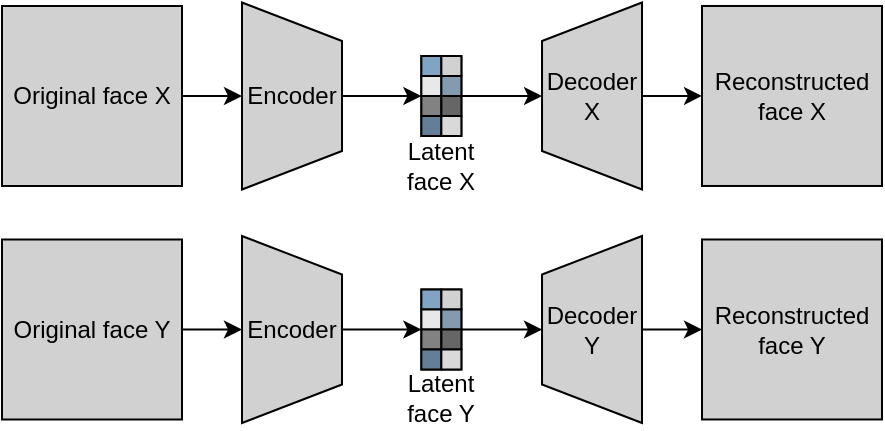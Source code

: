 <mxfile version="12.9.5" type="device"><diagram id="y7gRC29M_PY493ud9Zb6" name="Page-1"><mxGraphModel dx="716" dy="344" grid="1" gridSize="10" guides="1" tooltips="1" connect="1" arrows="1" fold="1" page="1" pageScale="1" pageWidth="827" pageHeight="1169" math="0" shadow="0"><root><mxCell id="0"/><mxCell id="1" parent="0"/><mxCell id="qMYnCC7xkL9lLSI5HF1o-70" style="edgeStyle=orthogonalEdgeStyle;rounded=0;orthogonalLoop=1;jettySize=auto;html=1;exitX=0.5;exitY=0;exitDx=0;exitDy=0;fontSize=12;entryX=0;entryY=0;entryDx=0;entryDy=0;" edge="1" parent="1" source="U1KH_0C5ooZvtmM_2Mrx-11" target="U1KH_0C5ooZvtmM_2Mrx-28"><mxGeometry relative="1" as="geometry"><mxPoint x="430" y="140" as="targetPoint"/></mxGeometry></mxCell><mxCell id="U1KH_0C5ooZvtmM_2Mrx-11" value="" style="verticalLabelPosition=bottom;verticalAlign=top;html=1;shape=trapezoid;perimeter=trapezoidPerimeter;whiteSpace=wrap;size=0.206;arcSize=10;flipV=1;direction=south;fillColor=#D1D1D1;" parent="1" vertex="1"><mxGeometry x="350" y="93.25" width="50" height="93.5" as="geometry"/></mxCell><mxCell id="qMYnCC7xkL9lLSI5HF1o-75" style="edgeStyle=orthogonalEdgeStyle;rounded=0;orthogonalLoop=1;jettySize=auto;html=1;exitX=0.5;exitY=1;exitDx=0;exitDy=0;entryX=0;entryY=0.5;entryDx=0;entryDy=0;fontSize=12;" edge="1" parent="1" source="U1KH_0C5ooZvtmM_2Mrx-17" target="qMYnCC7xkL9lLSI5HF1o-7"><mxGeometry relative="1" as="geometry"/></mxCell><mxCell id="U1KH_0C5ooZvtmM_2Mrx-17" value="" style="verticalLabelPosition=bottom;verticalAlign=top;html=1;shape=trapezoid;perimeter=trapezoidPerimeter;whiteSpace=wrap;size=0.206;arcSize=10;flipV=1;direction=north;fillColor=#D1D1D1;" parent="1" vertex="1"><mxGeometry x="500.01" y="93.25" width="50" height="93.5" as="geometry"/></mxCell><mxCell id="U1KH_0C5ooZvtmM_2Mrx-22" value="" style="rounded=0;whiteSpace=wrap;html=1;" parent="1" vertex="1"><mxGeometry x="439.69" y="120" width="20" height="40" as="geometry"/></mxCell><mxCell id="U1KH_0C5ooZvtmM_2Mrx-24" value="" style="whiteSpace=wrap;html=1;aspect=fixed;fillColor=#81A4C4;" parent="1" vertex="1"><mxGeometry x="439.69" y="120" width="10" height="10" as="geometry"/></mxCell><mxCell id="U1KH_0C5ooZvtmM_2Mrx-25" value="" style="whiteSpace=wrap;html=1;aspect=fixed;fillColor=#D1D1D1;" parent="1" vertex="1"><mxGeometry x="449.69" y="120" width="10" height="10" as="geometry"/></mxCell><mxCell id="U1KH_0C5ooZvtmM_2Mrx-26" value="" style="whiteSpace=wrap;html=1;aspect=fixed;fillColor=#E8E8E8;" parent="1" vertex="1"><mxGeometry x="439.69" y="130" width="10" height="10" as="geometry"/></mxCell><mxCell id="U1KH_0C5ooZvtmM_2Mrx-27" value="" style="whiteSpace=wrap;html=1;aspect=fixed;fillColor=#849AAE;" parent="1" vertex="1"><mxGeometry x="449.69" y="130" width="10" height="10" as="geometry"/></mxCell><mxCell id="U1KH_0C5ooZvtmM_2Mrx-28" value="" style="whiteSpace=wrap;html=1;aspect=fixed;fillColor=#828282;" parent="1" vertex="1"><mxGeometry x="439.69" y="140" width="10" height="10" as="geometry"/></mxCell><mxCell id="qMYnCC7xkL9lLSI5HF1o-74" style="edgeStyle=orthogonalEdgeStyle;rounded=0;orthogonalLoop=1;jettySize=auto;html=1;exitX=1;exitY=0;exitDx=0;exitDy=0;entryX=0.5;entryY=0;entryDx=0;entryDy=0;fontSize=12;" edge="1" parent="1" source="U1KH_0C5ooZvtmM_2Mrx-29" target="U1KH_0C5ooZvtmM_2Mrx-17"><mxGeometry relative="1" as="geometry"><Array as="points"><mxPoint x="470" y="140"/><mxPoint x="470" y="140"/></Array></mxGeometry></mxCell><mxCell id="U1KH_0C5ooZvtmM_2Mrx-29" value="" style="whiteSpace=wrap;html=1;aspect=fixed;fillColor=#666666;" parent="1" vertex="1"><mxGeometry x="449.69" y="140" width="10" height="10" as="geometry"/></mxCell><mxCell id="U1KH_0C5ooZvtmM_2Mrx-30" value="" style="whiteSpace=wrap;html=1;aspect=fixed;fillColor=#637E96;" parent="1" vertex="1"><mxGeometry x="439.69" y="150" width="10" height="10" as="geometry"/></mxCell><mxCell id="U1KH_0C5ooZvtmM_2Mrx-31" value="" style="whiteSpace=wrap;html=1;aspect=fixed;fillColor=#D9D9D9;" parent="1" vertex="1"><mxGeometry x="449.69" y="150" width="10" height="10" as="geometry"/></mxCell><mxCell id="U1KH_0C5ooZvtmM_2Mrx-35" value="Encoder" style="text;html=1;strokeColor=none;fillColor=none;align=center;verticalAlign=middle;whiteSpace=wrap;rounded=0;fontSize=12;" parent="1" vertex="1"><mxGeometry x="350" y="129.99" width="50" height="20" as="geometry"/></mxCell><mxCell id="U1KH_0C5ooZvtmM_2Mrx-36" value="Decoder&lt;br&gt;X" style="text;html=1;strokeColor=none;fillColor=none;align=center;verticalAlign=middle;whiteSpace=wrap;rounded=0;" parent="1" vertex="1"><mxGeometry x="500.02" y="125" width="49.99" height="30" as="geometry"/></mxCell><mxCell id="qMYnCC7xkL9lLSI5HF1o-72" style="edgeStyle=orthogonalEdgeStyle;rounded=0;orthogonalLoop=1;jettySize=auto;html=1;exitX=1;exitY=0.5;exitDx=0;exitDy=0;entryX=0.5;entryY=1;entryDx=0;entryDy=0;fontSize=12;" edge="1" parent="1" source="qMYnCC7xkL9lLSI5HF1o-1" target="U1KH_0C5ooZvtmM_2Mrx-11"><mxGeometry relative="1" as="geometry"/></mxCell><mxCell id="qMYnCC7xkL9lLSI5HF1o-1" value="Original face X" style="whiteSpace=wrap;html=1;aspect=fixed;fillColor=#D1D1D1;" vertex="1" parent="1"><mxGeometry x="230" y="95" width="90" height="90" as="geometry"/></mxCell><mxCell id="qMYnCC7xkL9lLSI5HF1o-7" value="Reconstructed face X" style="whiteSpace=wrap;html=1;aspect=fixed;fillColor=#D1D1D1;" vertex="1" parent="1"><mxGeometry x="580.0" y="94.99" width="90" height="90" as="geometry"/></mxCell><mxCell id="qMYnCC7xkL9lLSI5HF1o-28" value="Latent face X" style="text;html=1;strokeColor=none;fillColor=none;align=center;verticalAlign=middle;whiteSpace=wrap;rounded=0;fontSize=12;" vertex="1" parent="1"><mxGeometry x="429.38" y="160" width="40.62" height="29.13" as="geometry"/></mxCell><mxCell id="qMYnCC7xkL9lLSI5HF1o-76" style="edgeStyle=orthogonalEdgeStyle;rounded=0;orthogonalLoop=1;jettySize=auto;html=1;exitX=0.5;exitY=0;exitDx=0;exitDy=0;fontSize=12;entryX=0;entryY=0;entryDx=0;entryDy=0;" edge="1" parent="1" source="qMYnCC7xkL9lLSI5HF1o-77" target="qMYnCC7xkL9lLSI5HF1o-85"><mxGeometry relative="1" as="geometry"><mxPoint x="430" y="256.75" as="targetPoint"/></mxGeometry></mxCell><mxCell id="qMYnCC7xkL9lLSI5HF1o-77" value="" style="verticalLabelPosition=bottom;verticalAlign=top;html=1;shape=trapezoid;perimeter=trapezoidPerimeter;whiteSpace=wrap;size=0.206;arcSize=10;flipV=1;direction=south;fillColor=#D1D1D1;" vertex="1" parent="1"><mxGeometry x="350" y="210" width="50" height="93.5" as="geometry"/></mxCell><mxCell id="qMYnCC7xkL9lLSI5HF1o-78" style="edgeStyle=orthogonalEdgeStyle;rounded=0;orthogonalLoop=1;jettySize=auto;html=1;exitX=0.5;exitY=1;exitDx=0;exitDy=0;entryX=0;entryY=0.5;entryDx=0;entryDy=0;fontSize=12;" edge="1" parent="1" source="qMYnCC7xkL9lLSI5HF1o-79" target="qMYnCC7xkL9lLSI5HF1o-94"><mxGeometry relative="1" as="geometry"/></mxCell><mxCell id="qMYnCC7xkL9lLSI5HF1o-79" value="" style="verticalLabelPosition=bottom;verticalAlign=top;html=1;shape=trapezoid;perimeter=trapezoidPerimeter;whiteSpace=wrap;size=0.206;arcSize=10;flipV=1;direction=north;fillColor=#D1D1D1;" vertex="1" parent="1"><mxGeometry x="500.01" y="210" width="50" height="93.5" as="geometry"/></mxCell><mxCell id="qMYnCC7xkL9lLSI5HF1o-80" value="" style="rounded=0;whiteSpace=wrap;html=1;" vertex="1" parent="1"><mxGeometry x="439.69" y="236.75" width="20" height="40" as="geometry"/></mxCell><mxCell id="qMYnCC7xkL9lLSI5HF1o-81" value="" style="whiteSpace=wrap;html=1;aspect=fixed;fillColor=#81A4C4;" vertex="1" parent="1"><mxGeometry x="439.69" y="236.75" width="10" height="10" as="geometry"/></mxCell><mxCell id="qMYnCC7xkL9lLSI5HF1o-82" value="" style="whiteSpace=wrap;html=1;aspect=fixed;fillColor=#D1D1D1;" vertex="1" parent="1"><mxGeometry x="449.69" y="236.75" width="10" height="10" as="geometry"/></mxCell><mxCell id="qMYnCC7xkL9lLSI5HF1o-83" value="" style="whiteSpace=wrap;html=1;aspect=fixed;fillColor=#E8E8E8;" vertex="1" parent="1"><mxGeometry x="439.69" y="246.75" width="10" height="10" as="geometry"/></mxCell><mxCell id="qMYnCC7xkL9lLSI5HF1o-84" value="" style="whiteSpace=wrap;html=1;aspect=fixed;fillColor=#849AAE;" vertex="1" parent="1"><mxGeometry x="449.69" y="246.75" width="10" height="10" as="geometry"/></mxCell><mxCell id="qMYnCC7xkL9lLSI5HF1o-85" value="" style="whiteSpace=wrap;html=1;aspect=fixed;fillColor=#828282;" vertex="1" parent="1"><mxGeometry x="439.69" y="256.75" width="10" height="10" as="geometry"/></mxCell><mxCell id="qMYnCC7xkL9lLSI5HF1o-86" style="edgeStyle=orthogonalEdgeStyle;rounded=0;orthogonalLoop=1;jettySize=auto;html=1;exitX=1;exitY=0;exitDx=0;exitDy=0;entryX=0.5;entryY=0;entryDx=0;entryDy=0;fontSize=12;" edge="1" parent="1" source="qMYnCC7xkL9lLSI5HF1o-87" target="qMYnCC7xkL9lLSI5HF1o-79"><mxGeometry relative="1" as="geometry"><Array as="points"><mxPoint x="470" y="256.75"/><mxPoint x="470" y="256.75"/></Array></mxGeometry></mxCell><mxCell id="qMYnCC7xkL9lLSI5HF1o-87" value="" style="whiteSpace=wrap;html=1;aspect=fixed;fillColor=#666666;" vertex="1" parent="1"><mxGeometry x="449.69" y="256.75" width="10" height="10" as="geometry"/></mxCell><mxCell id="qMYnCC7xkL9lLSI5HF1o-88" value="" style="whiteSpace=wrap;html=1;aspect=fixed;fillColor=#637E96;" vertex="1" parent="1"><mxGeometry x="439.69" y="266.75" width="10" height="10" as="geometry"/></mxCell><mxCell id="qMYnCC7xkL9lLSI5HF1o-89" value="" style="whiteSpace=wrap;html=1;aspect=fixed;fillColor=#D9D9D9;" vertex="1" parent="1"><mxGeometry x="449.69" y="266.75" width="10" height="10" as="geometry"/></mxCell><mxCell id="qMYnCC7xkL9lLSI5HF1o-90" value="Encoder" style="text;html=1;strokeColor=none;fillColor=none;align=center;verticalAlign=middle;whiteSpace=wrap;rounded=0;fontSize=12;" vertex="1" parent="1"><mxGeometry x="350" y="246.74" width="50" height="20" as="geometry"/></mxCell><mxCell id="qMYnCC7xkL9lLSI5HF1o-91" value="Decoder&lt;br&gt;Y" style="text;html=1;strokeColor=none;fillColor=none;align=center;verticalAlign=middle;whiteSpace=wrap;rounded=0;" vertex="1" parent="1"><mxGeometry x="500.02" y="241.75" width="49.99" height="30" as="geometry"/></mxCell><mxCell id="qMYnCC7xkL9lLSI5HF1o-92" style="edgeStyle=orthogonalEdgeStyle;rounded=0;orthogonalLoop=1;jettySize=auto;html=1;exitX=1;exitY=0.5;exitDx=0;exitDy=0;entryX=0.5;entryY=1;entryDx=0;entryDy=0;fontSize=12;" edge="1" parent="1" source="qMYnCC7xkL9lLSI5HF1o-93" target="qMYnCC7xkL9lLSI5HF1o-77"><mxGeometry relative="1" as="geometry"/></mxCell><mxCell id="qMYnCC7xkL9lLSI5HF1o-93" value="Original face Y" style="whiteSpace=wrap;html=1;aspect=fixed;fillColor=#D1D1D1;" vertex="1" parent="1"><mxGeometry x="230" y="211.75" width="90" height="90" as="geometry"/></mxCell><mxCell id="qMYnCC7xkL9lLSI5HF1o-94" value="Reconstructed face Y" style="whiteSpace=wrap;html=1;aspect=fixed;fillColor=#D1D1D1;" vertex="1" parent="1"><mxGeometry x="580.0" y="211.74" width="90" height="90" as="geometry"/></mxCell><mxCell id="qMYnCC7xkL9lLSI5HF1o-95" value="Latent face Y" style="text;html=1;strokeColor=none;fillColor=none;align=center;verticalAlign=middle;whiteSpace=wrap;rounded=0;fontSize=12;" vertex="1" parent="1"><mxGeometry x="429.38" y="276.75" width="40.62" height="29.13" as="geometry"/></mxCell></root></mxGraphModel></diagram></mxfile>